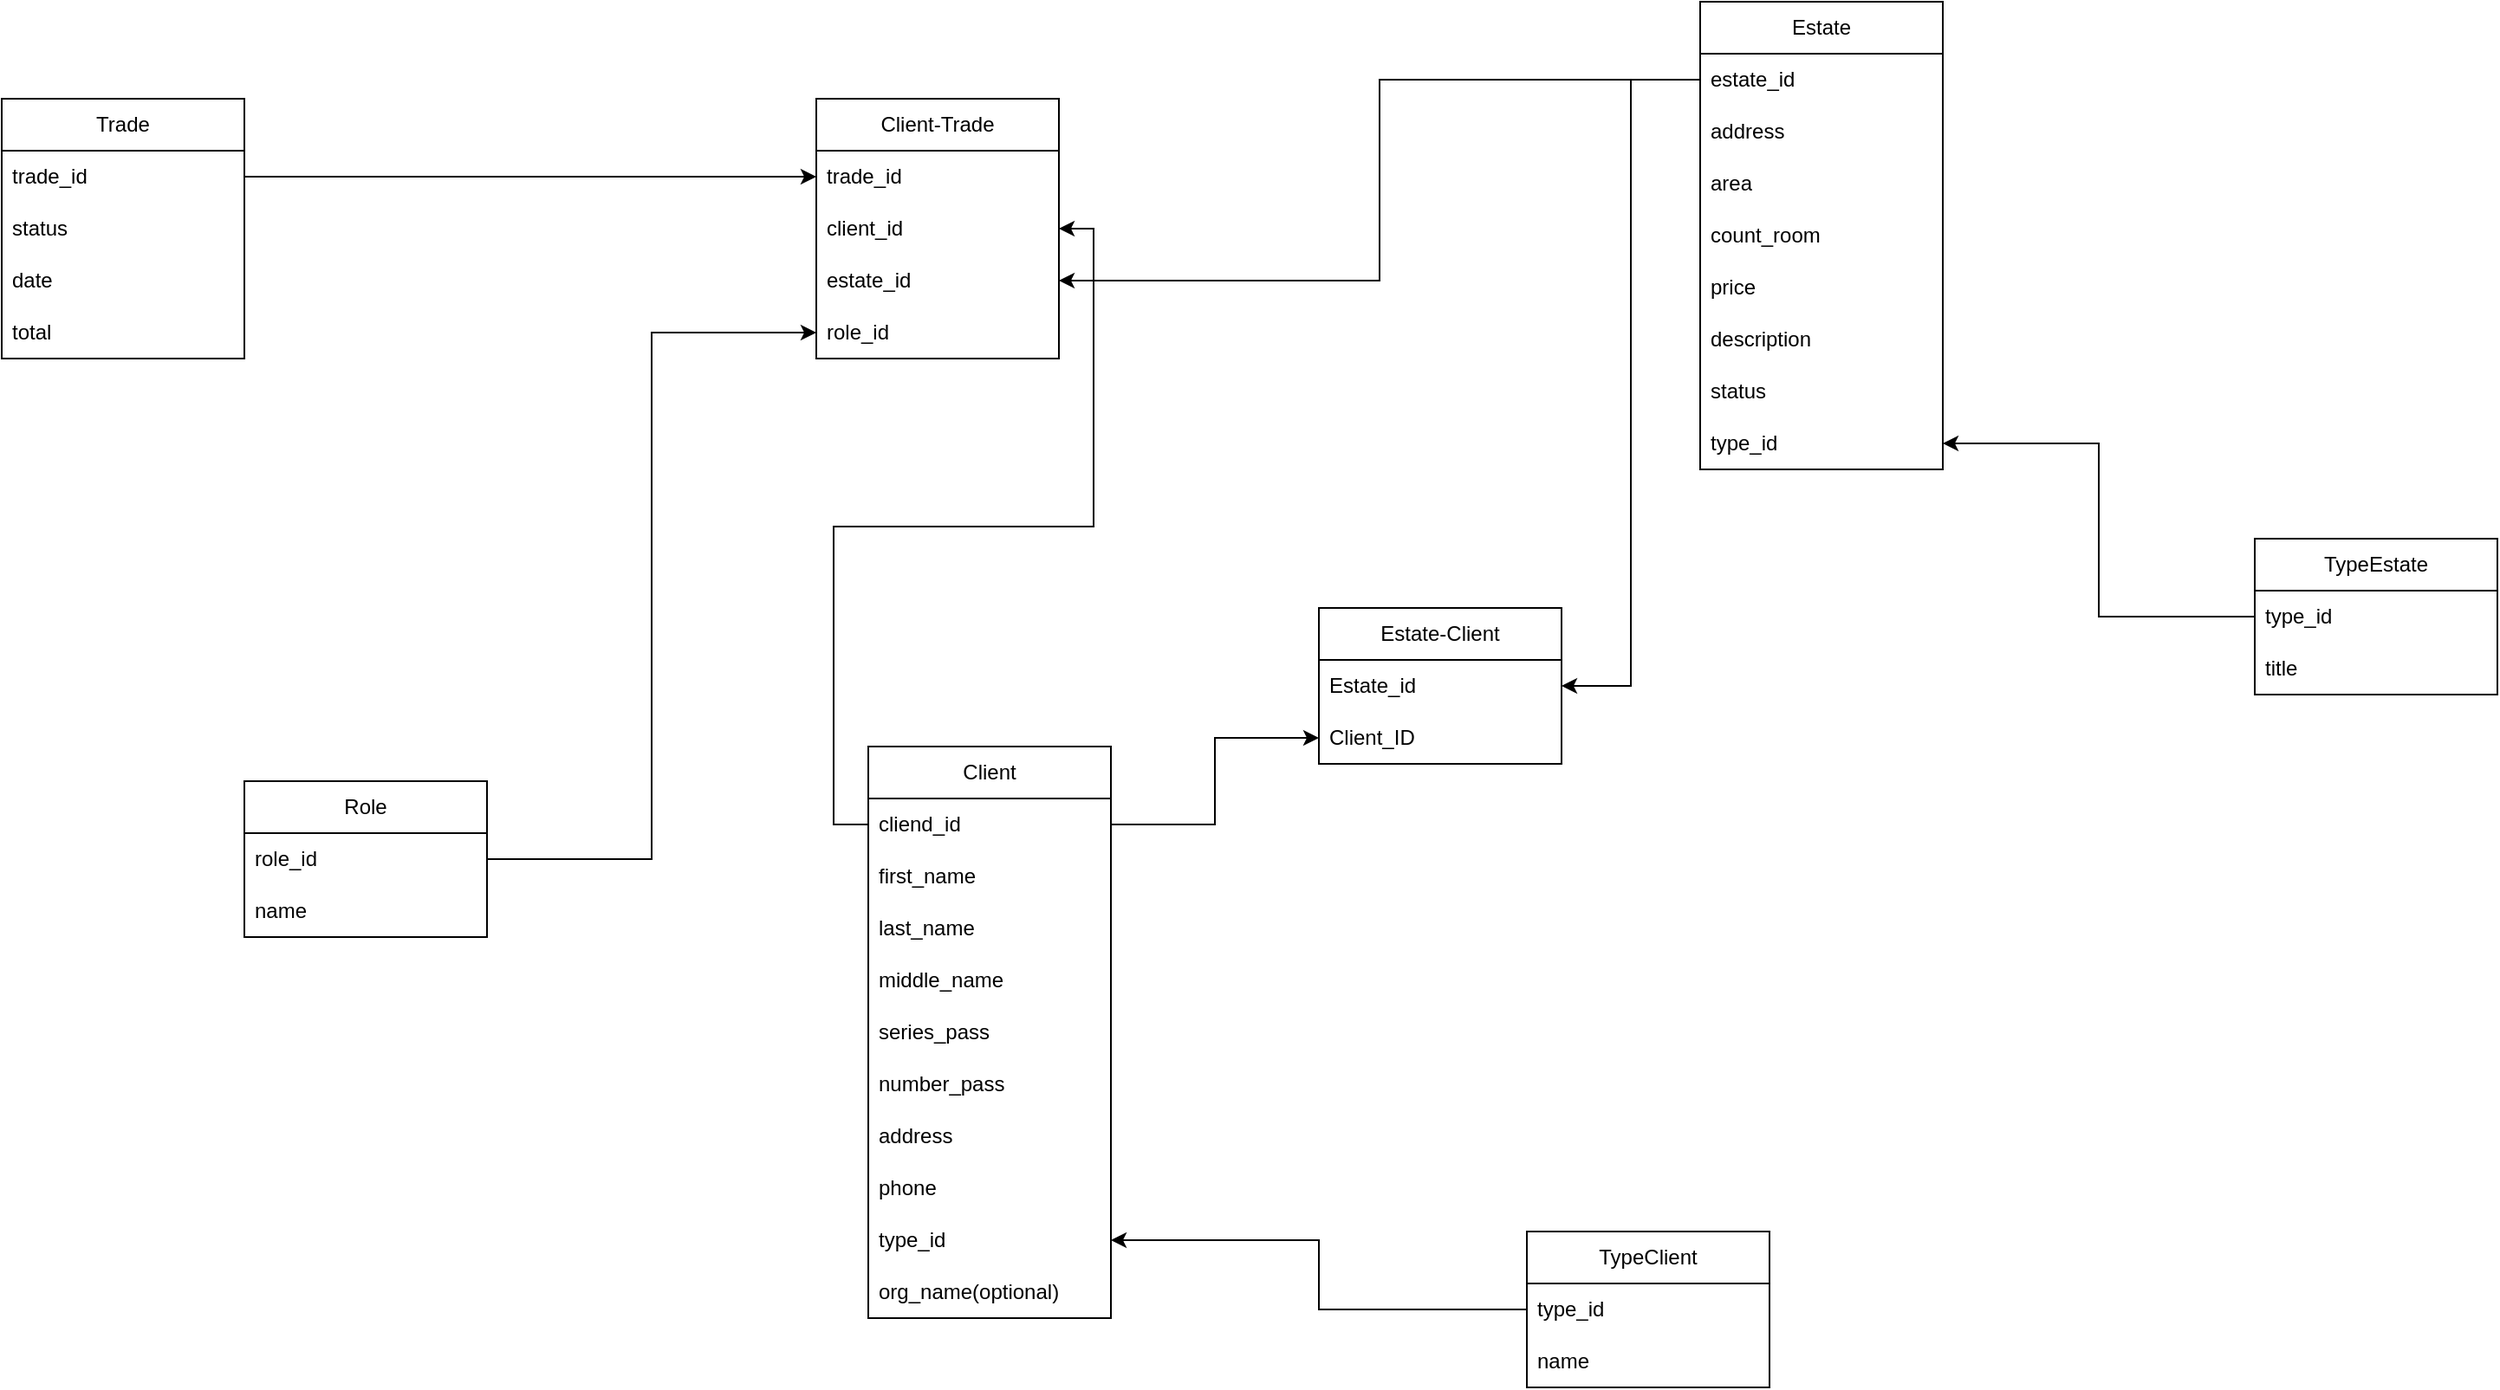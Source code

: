 <mxfile version="22.1.17" type="device">
  <diagram id="C5RBs43oDa-KdzZeNtuy" name="Page-1">
    <mxGraphModel dx="2458" dy="2100" grid="1" gridSize="10" guides="1" tooltips="1" connect="1" arrows="1" fold="1" page="1" pageScale="1" pageWidth="827" pageHeight="1169" math="0" shadow="0">
      <root>
        <mxCell id="WIyWlLk6GJQsqaUBKTNV-0" />
        <mxCell id="WIyWlLk6GJQsqaUBKTNV-1" parent="WIyWlLk6GJQsqaUBKTNV-0" />
        <mxCell id="KrR453-wePch8WVkPgL_-0" value="Client" style="swimlane;fontStyle=0;childLayout=stackLayout;horizontal=1;startSize=30;horizontalStack=0;resizeParent=1;resizeParentMax=0;resizeLast=0;collapsible=1;marginBottom=0;whiteSpace=wrap;html=1;" parent="WIyWlLk6GJQsqaUBKTNV-1" vertex="1">
          <mxGeometry x="380" y="-360" width="140" height="330" as="geometry" />
        </mxCell>
        <mxCell id="KrR453-wePch8WVkPgL_-1" value="cliend_id" style="text;strokeColor=none;fillColor=none;align=left;verticalAlign=middle;spacingLeft=4;spacingRight=4;overflow=hidden;points=[[0,0.5],[1,0.5]];portConstraint=eastwest;rotatable=0;whiteSpace=wrap;html=1;" parent="KrR453-wePch8WVkPgL_-0" vertex="1">
          <mxGeometry y="30" width="140" height="30" as="geometry" />
        </mxCell>
        <mxCell id="KrR453-wePch8WVkPgL_-2" value="first_name" style="text;strokeColor=none;fillColor=none;align=left;verticalAlign=middle;spacingLeft=4;spacingRight=4;overflow=hidden;points=[[0,0.5],[1,0.5]];portConstraint=eastwest;rotatable=0;whiteSpace=wrap;html=1;" parent="KrR453-wePch8WVkPgL_-0" vertex="1">
          <mxGeometry y="60" width="140" height="30" as="geometry" />
        </mxCell>
        <mxCell id="KrR453-wePch8WVkPgL_-3" value="last_name" style="text;strokeColor=none;fillColor=none;align=left;verticalAlign=middle;spacingLeft=4;spacingRight=4;overflow=hidden;points=[[0,0.5],[1,0.5]];portConstraint=eastwest;rotatable=0;whiteSpace=wrap;html=1;" parent="KrR453-wePch8WVkPgL_-0" vertex="1">
          <mxGeometry y="90" width="140" height="30" as="geometry" />
        </mxCell>
        <mxCell id="KrR453-wePch8WVkPgL_-4" value="middle_name" style="text;strokeColor=none;fillColor=none;align=left;verticalAlign=middle;spacingLeft=4;spacingRight=4;overflow=hidden;points=[[0,0.5],[1,0.5]];portConstraint=eastwest;rotatable=0;whiteSpace=wrap;html=1;" parent="KrR453-wePch8WVkPgL_-0" vertex="1">
          <mxGeometry y="120" width="140" height="30" as="geometry" />
        </mxCell>
        <mxCell id="KrR453-wePch8WVkPgL_-5" value="series_pass" style="text;strokeColor=none;fillColor=none;align=left;verticalAlign=middle;spacingLeft=4;spacingRight=4;overflow=hidden;points=[[0,0.5],[1,0.5]];portConstraint=eastwest;rotatable=0;whiteSpace=wrap;html=1;" parent="KrR453-wePch8WVkPgL_-0" vertex="1">
          <mxGeometry y="150" width="140" height="30" as="geometry" />
        </mxCell>
        <mxCell id="KrR453-wePch8WVkPgL_-6" value="number_pass" style="text;strokeColor=none;fillColor=none;align=left;verticalAlign=middle;spacingLeft=4;spacingRight=4;overflow=hidden;points=[[0,0.5],[1,0.5]];portConstraint=eastwest;rotatable=0;whiteSpace=wrap;html=1;" parent="KrR453-wePch8WVkPgL_-0" vertex="1">
          <mxGeometry y="180" width="140" height="30" as="geometry" />
        </mxCell>
        <mxCell id="KrR453-wePch8WVkPgL_-7" value="address" style="text;strokeColor=none;fillColor=none;align=left;verticalAlign=middle;spacingLeft=4;spacingRight=4;overflow=hidden;points=[[0,0.5],[1,0.5]];portConstraint=eastwest;rotatable=0;whiteSpace=wrap;html=1;" parent="KrR453-wePch8WVkPgL_-0" vertex="1">
          <mxGeometry y="210" width="140" height="30" as="geometry" />
        </mxCell>
        <mxCell id="KrR453-wePch8WVkPgL_-8" value="phone" style="text;strokeColor=none;fillColor=none;align=left;verticalAlign=middle;spacingLeft=4;spacingRight=4;overflow=hidden;points=[[0,0.5],[1,0.5]];portConstraint=eastwest;rotatable=0;whiteSpace=wrap;html=1;" parent="KrR453-wePch8WVkPgL_-0" vertex="1">
          <mxGeometry y="240" width="140" height="30" as="geometry" />
        </mxCell>
        <mxCell id="KrR453-wePch8WVkPgL_-9" value="type_id" style="text;strokeColor=none;fillColor=none;align=left;verticalAlign=middle;spacingLeft=4;spacingRight=4;overflow=hidden;points=[[0,0.5],[1,0.5]];portConstraint=eastwest;rotatable=0;whiteSpace=wrap;html=1;" parent="KrR453-wePch8WVkPgL_-0" vertex="1">
          <mxGeometry y="270" width="140" height="30" as="geometry" />
        </mxCell>
        <mxCell id="KrR453-wePch8WVkPgL_-19" value="org_name(optional)" style="text;strokeColor=none;fillColor=none;align=left;verticalAlign=middle;spacingLeft=4;spacingRight=4;overflow=hidden;points=[[0,0.5],[1,0.5]];portConstraint=eastwest;rotatable=0;whiteSpace=wrap;html=1;" parent="KrR453-wePch8WVkPgL_-0" vertex="1">
          <mxGeometry y="300" width="140" height="30" as="geometry" />
        </mxCell>
        <mxCell id="KrR453-wePch8WVkPgL_-10" value="Estate" style="swimlane;fontStyle=0;childLayout=stackLayout;horizontal=1;startSize=30;horizontalStack=0;resizeParent=1;resizeParentMax=0;resizeLast=0;collapsible=1;marginBottom=0;whiteSpace=wrap;html=1;" parent="WIyWlLk6GJQsqaUBKTNV-1" vertex="1">
          <mxGeometry x="860" y="-790" width="140" height="270" as="geometry" />
        </mxCell>
        <mxCell id="KrR453-wePch8WVkPgL_-11" value="estate_id" style="text;strokeColor=none;fillColor=none;align=left;verticalAlign=middle;spacingLeft=4;spacingRight=4;overflow=hidden;points=[[0,0.5],[1,0.5]];portConstraint=eastwest;rotatable=0;whiteSpace=wrap;html=1;" parent="KrR453-wePch8WVkPgL_-10" vertex="1">
          <mxGeometry y="30" width="140" height="30" as="geometry" />
        </mxCell>
        <mxCell id="KrR453-wePch8WVkPgL_-13" value="address" style="text;strokeColor=none;fillColor=none;align=left;verticalAlign=middle;spacingLeft=4;spacingRight=4;overflow=hidden;points=[[0,0.5],[1,0.5]];portConstraint=eastwest;rotatable=0;whiteSpace=wrap;html=1;" parent="KrR453-wePch8WVkPgL_-10" vertex="1">
          <mxGeometry y="60" width="140" height="30" as="geometry" />
        </mxCell>
        <mxCell id="KrR453-wePch8WVkPgL_-22" value="area" style="text;strokeColor=none;fillColor=none;align=left;verticalAlign=middle;spacingLeft=4;spacingRight=4;overflow=hidden;points=[[0,0.5],[1,0.5]];portConstraint=eastwest;rotatable=0;whiteSpace=wrap;html=1;" parent="KrR453-wePch8WVkPgL_-10" vertex="1">
          <mxGeometry y="90" width="140" height="30" as="geometry" />
        </mxCell>
        <mxCell id="KrR453-wePch8WVkPgL_-23" value="count_room" style="text;strokeColor=none;fillColor=none;align=left;verticalAlign=middle;spacingLeft=4;spacingRight=4;overflow=hidden;points=[[0,0.5],[1,0.5]];portConstraint=eastwest;rotatable=0;whiteSpace=wrap;html=1;" parent="KrR453-wePch8WVkPgL_-10" vertex="1">
          <mxGeometry y="120" width="140" height="30" as="geometry" />
        </mxCell>
        <mxCell id="KrR453-wePch8WVkPgL_-24" value="price" style="text;strokeColor=none;fillColor=none;align=left;verticalAlign=middle;spacingLeft=4;spacingRight=4;overflow=hidden;points=[[0,0.5],[1,0.5]];portConstraint=eastwest;rotatable=0;whiteSpace=wrap;html=1;" parent="KrR453-wePch8WVkPgL_-10" vertex="1">
          <mxGeometry y="150" width="140" height="30" as="geometry" />
        </mxCell>
        <mxCell id="KrR453-wePch8WVkPgL_-25" value="description" style="text;strokeColor=none;fillColor=none;align=left;verticalAlign=middle;spacingLeft=4;spacingRight=4;overflow=hidden;points=[[0,0.5],[1,0.5]];portConstraint=eastwest;rotatable=0;whiteSpace=wrap;html=1;" parent="KrR453-wePch8WVkPgL_-10" vertex="1">
          <mxGeometry y="180" width="140" height="30" as="geometry" />
        </mxCell>
        <mxCell id="SQiretGLyjddvSqPvkx7-0" value="status" style="text;strokeColor=none;fillColor=none;align=left;verticalAlign=middle;spacingLeft=4;spacingRight=4;overflow=hidden;points=[[0,0.5],[1,0.5]];portConstraint=eastwest;rotatable=0;whiteSpace=wrap;html=1;" parent="KrR453-wePch8WVkPgL_-10" vertex="1">
          <mxGeometry y="210" width="140" height="30" as="geometry" />
        </mxCell>
        <mxCell id="YtIpDRjPMuFcOcw0O5_9-11" value="type_id" style="text;strokeColor=none;fillColor=none;align=left;verticalAlign=middle;spacingLeft=4;spacingRight=4;overflow=hidden;points=[[0,0.5],[1,0.5]];portConstraint=eastwest;rotatable=0;whiteSpace=wrap;html=1;" parent="KrR453-wePch8WVkPgL_-10" vertex="1">
          <mxGeometry y="240" width="140" height="30" as="geometry" />
        </mxCell>
        <mxCell id="KrR453-wePch8WVkPgL_-14" value="TypeClient" style="swimlane;fontStyle=0;childLayout=stackLayout;horizontal=1;startSize=30;horizontalStack=0;resizeParent=1;resizeParentMax=0;resizeLast=0;collapsible=1;marginBottom=0;whiteSpace=wrap;html=1;" parent="WIyWlLk6GJQsqaUBKTNV-1" vertex="1">
          <mxGeometry x="760" y="-80" width="140" height="90" as="geometry" />
        </mxCell>
        <mxCell id="KrR453-wePch8WVkPgL_-15" value="type_id" style="text;strokeColor=none;fillColor=none;align=left;verticalAlign=middle;spacingLeft=4;spacingRight=4;overflow=hidden;points=[[0,0.5],[1,0.5]];portConstraint=eastwest;rotatable=0;whiteSpace=wrap;html=1;" parent="KrR453-wePch8WVkPgL_-14" vertex="1">
          <mxGeometry y="30" width="140" height="30" as="geometry" />
        </mxCell>
        <mxCell id="KrR453-wePch8WVkPgL_-16" value="name" style="text;strokeColor=none;fillColor=none;align=left;verticalAlign=middle;spacingLeft=4;spacingRight=4;overflow=hidden;points=[[0,0.5],[1,0.5]];portConstraint=eastwest;rotatable=0;whiteSpace=wrap;html=1;" parent="KrR453-wePch8WVkPgL_-14" vertex="1">
          <mxGeometry y="60" width="140" height="30" as="geometry" />
        </mxCell>
        <mxCell id="KrR453-wePch8WVkPgL_-18" style="edgeStyle=orthogonalEdgeStyle;rounded=0;orthogonalLoop=1;jettySize=auto;html=1;" parent="WIyWlLk6GJQsqaUBKTNV-1" source="KrR453-wePch8WVkPgL_-15" target="KrR453-wePch8WVkPgL_-9" edge="1">
          <mxGeometry relative="1" as="geometry" />
        </mxCell>
        <mxCell id="KrR453-wePch8WVkPgL_-26" value="Trade" style="swimlane;fontStyle=0;childLayout=stackLayout;horizontal=1;startSize=30;horizontalStack=0;resizeParent=1;resizeParentMax=0;resizeLast=0;collapsible=1;marginBottom=0;whiteSpace=wrap;html=1;" parent="WIyWlLk6GJQsqaUBKTNV-1" vertex="1">
          <mxGeometry x="-120" y="-734" width="140" height="150" as="geometry" />
        </mxCell>
        <mxCell id="KrR453-wePch8WVkPgL_-27" value="trade_id" style="text;strokeColor=none;fillColor=none;align=left;verticalAlign=middle;spacingLeft=4;spacingRight=4;overflow=hidden;points=[[0,0.5],[1,0.5]];portConstraint=eastwest;rotatable=0;whiteSpace=wrap;html=1;" parent="KrR453-wePch8WVkPgL_-26" vertex="1">
          <mxGeometry y="30" width="140" height="30" as="geometry" />
        </mxCell>
        <mxCell id="KrR453-wePch8WVkPgL_-28" value="status" style="text;strokeColor=none;fillColor=none;align=left;verticalAlign=middle;spacingLeft=4;spacingRight=4;overflow=hidden;points=[[0,0.5],[1,0.5]];portConstraint=eastwest;rotatable=0;whiteSpace=wrap;html=1;" parent="KrR453-wePch8WVkPgL_-26" vertex="1">
          <mxGeometry y="60" width="140" height="30" as="geometry" />
        </mxCell>
        <mxCell id="KrR453-wePch8WVkPgL_-29" value="date" style="text;strokeColor=none;fillColor=none;align=left;verticalAlign=middle;spacingLeft=4;spacingRight=4;overflow=hidden;points=[[0,0.5],[1,0.5]];portConstraint=eastwest;rotatable=0;whiteSpace=wrap;html=1;" parent="KrR453-wePch8WVkPgL_-26" vertex="1">
          <mxGeometry y="90" width="140" height="30" as="geometry" />
        </mxCell>
        <mxCell id="KrR453-wePch8WVkPgL_-30" value="total" style="text;strokeColor=none;fillColor=none;align=left;verticalAlign=middle;spacingLeft=4;spacingRight=4;overflow=hidden;points=[[0,0.5],[1,0.5]];portConstraint=eastwest;rotatable=0;whiteSpace=wrap;html=1;" parent="KrR453-wePch8WVkPgL_-26" vertex="1">
          <mxGeometry y="120" width="140" height="30" as="geometry" />
        </mxCell>
        <mxCell id="KrR453-wePch8WVkPgL_-31" value="Client-Trade" style="swimlane;fontStyle=0;childLayout=stackLayout;horizontal=1;startSize=30;horizontalStack=0;resizeParent=1;resizeParentMax=0;resizeLast=0;collapsible=1;marginBottom=0;whiteSpace=wrap;html=1;" parent="WIyWlLk6GJQsqaUBKTNV-1" vertex="1">
          <mxGeometry x="350" y="-734" width="140" height="150" as="geometry" />
        </mxCell>
        <mxCell id="KrR453-wePch8WVkPgL_-32" value="trade_id" style="text;strokeColor=none;fillColor=none;align=left;verticalAlign=middle;spacingLeft=4;spacingRight=4;overflow=hidden;points=[[0,0.5],[1,0.5]];portConstraint=eastwest;rotatable=0;whiteSpace=wrap;html=1;" parent="KrR453-wePch8WVkPgL_-31" vertex="1">
          <mxGeometry y="30" width="140" height="30" as="geometry" />
        </mxCell>
        <mxCell id="KrR453-wePch8WVkPgL_-33" value="client_id" style="text;strokeColor=none;fillColor=none;align=left;verticalAlign=middle;spacingLeft=4;spacingRight=4;overflow=hidden;points=[[0,0.5],[1,0.5]];portConstraint=eastwest;rotatable=0;whiteSpace=wrap;html=1;" parent="KrR453-wePch8WVkPgL_-31" vertex="1">
          <mxGeometry y="60" width="140" height="30" as="geometry" />
        </mxCell>
        <mxCell id="wct5vLyXVjK7Fl4RHFT1-4" value="estate_id" style="text;strokeColor=none;fillColor=none;align=left;verticalAlign=middle;spacingLeft=4;spacingRight=4;overflow=hidden;points=[[0,0.5],[1,0.5]];portConstraint=eastwest;rotatable=0;whiteSpace=wrap;html=1;" parent="KrR453-wePch8WVkPgL_-31" vertex="1">
          <mxGeometry y="90" width="140" height="30" as="geometry" />
        </mxCell>
        <mxCell id="wct5vLyXVjK7Fl4RHFT1-5" value="role_id" style="text;strokeColor=none;fillColor=none;align=left;verticalAlign=middle;spacingLeft=4;spacingRight=4;overflow=hidden;points=[[0,0.5],[1,0.5]];portConstraint=eastwest;rotatable=0;whiteSpace=wrap;html=1;" parent="KrR453-wePch8WVkPgL_-31" vertex="1">
          <mxGeometry y="120" width="140" height="30" as="geometry" />
        </mxCell>
        <mxCell id="KrR453-wePch8WVkPgL_-35" style="edgeStyle=orthogonalEdgeStyle;rounded=0;orthogonalLoop=1;jettySize=auto;html=1;" parent="WIyWlLk6GJQsqaUBKTNV-1" source="KrR453-wePch8WVkPgL_-27" target="KrR453-wePch8WVkPgL_-32" edge="1">
          <mxGeometry relative="1" as="geometry" />
        </mxCell>
        <mxCell id="KrR453-wePch8WVkPgL_-37" style="edgeStyle=orthogonalEdgeStyle;rounded=0;orthogonalLoop=1;jettySize=auto;html=1;" parent="WIyWlLk6GJQsqaUBKTNV-1" source="KrR453-wePch8WVkPgL_-1" target="KrR453-wePch8WVkPgL_-33" edge="1">
          <mxGeometry relative="1" as="geometry" />
        </mxCell>
        <mxCell id="KrR453-wePch8WVkPgL_-38" value="Role" style="swimlane;fontStyle=0;childLayout=stackLayout;horizontal=1;startSize=30;horizontalStack=0;resizeParent=1;resizeParentMax=0;resizeLast=0;collapsible=1;marginBottom=0;whiteSpace=wrap;html=1;" parent="WIyWlLk6GJQsqaUBKTNV-1" vertex="1">
          <mxGeometry x="20" y="-340" width="140" height="90" as="geometry" />
        </mxCell>
        <mxCell id="KrR453-wePch8WVkPgL_-39" value="role_id" style="text;strokeColor=none;fillColor=none;align=left;verticalAlign=middle;spacingLeft=4;spacingRight=4;overflow=hidden;points=[[0,0.5],[1,0.5]];portConstraint=eastwest;rotatable=0;whiteSpace=wrap;html=1;" parent="KrR453-wePch8WVkPgL_-38" vertex="1">
          <mxGeometry y="30" width="140" height="30" as="geometry" />
        </mxCell>
        <mxCell id="KrR453-wePch8WVkPgL_-40" value="name" style="text;strokeColor=none;fillColor=none;align=left;verticalAlign=middle;spacingLeft=4;spacingRight=4;overflow=hidden;points=[[0,0.5],[1,0.5]];portConstraint=eastwest;rotatable=0;whiteSpace=wrap;html=1;" parent="KrR453-wePch8WVkPgL_-38" vertex="1">
          <mxGeometry y="60" width="140" height="30" as="geometry" />
        </mxCell>
        <mxCell id="YtIpDRjPMuFcOcw0O5_9-5" style="edgeStyle=orthogonalEdgeStyle;rounded=0;orthogonalLoop=1;jettySize=auto;html=1;" parent="WIyWlLk6GJQsqaUBKTNV-1" source="KrR453-wePch8WVkPgL_-1" target="YtIpDRjPMuFcOcw0O5_9-2" edge="1">
          <mxGeometry relative="1" as="geometry" />
        </mxCell>
        <mxCell id="YtIpDRjPMuFcOcw0O5_9-0" value="Estate-Client" style="swimlane;fontStyle=0;childLayout=stackLayout;horizontal=1;startSize=30;horizontalStack=0;resizeParent=1;resizeParentMax=0;resizeLast=0;collapsible=1;marginBottom=0;whiteSpace=wrap;html=1;" parent="WIyWlLk6GJQsqaUBKTNV-1" vertex="1">
          <mxGeometry x="640" y="-440" width="140" height="90" as="geometry" />
        </mxCell>
        <mxCell id="YtIpDRjPMuFcOcw0O5_9-1" value="Estate_id" style="text;strokeColor=none;fillColor=none;align=left;verticalAlign=middle;spacingLeft=4;spacingRight=4;overflow=hidden;points=[[0,0.5],[1,0.5]];portConstraint=eastwest;rotatable=0;whiteSpace=wrap;html=1;" parent="YtIpDRjPMuFcOcw0O5_9-0" vertex="1">
          <mxGeometry y="30" width="140" height="30" as="geometry" />
        </mxCell>
        <mxCell id="YtIpDRjPMuFcOcw0O5_9-2" value="Client_ID" style="text;strokeColor=none;fillColor=none;align=left;verticalAlign=middle;spacingLeft=4;spacingRight=4;overflow=hidden;points=[[0,0.5],[1,0.5]];portConstraint=eastwest;rotatable=0;whiteSpace=wrap;html=1;" parent="YtIpDRjPMuFcOcw0O5_9-0" vertex="1">
          <mxGeometry y="60" width="140" height="30" as="geometry" />
        </mxCell>
        <mxCell id="YtIpDRjPMuFcOcw0O5_9-6" value="TypeEstate" style="swimlane;fontStyle=0;childLayout=stackLayout;horizontal=1;startSize=30;horizontalStack=0;resizeParent=1;resizeParentMax=0;resizeLast=0;collapsible=1;marginBottom=0;whiteSpace=wrap;html=1;" parent="WIyWlLk6GJQsqaUBKTNV-1" vertex="1">
          <mxGeometry x="1180" y="-480" width="140" height="90" as="geometry" />
        </mxCell>
        <mxCell id="YtIpDRjPMuFcOcw0O5_9-7" value="type_id" style="text;strokeColor=none;fillColor=none;align=left;verticalAlign=middle;spacingLeft=4;spacingRight=4;overflow=hidden;points=[[0,0.5],[1,0.5]];portConstraint=eastwest;rotatable=0;whiteSpace=wrap;html=1;" parent="YtIpDRjPMuFcOcw0O5_9-6" vertex="1">
          <mxGeometry y="30" width="140" height="30" as="geometry" />
        </mxCell>
        <mxCell id="YtIpDRjPMuFcOcw0O5_9-8" value="title" style="text;strokeColor=none;fillColor=none;align=left;verticalAlign=middle;spacingLeft=4;spacingRight=4;overflow=hidden;points=[[0,0.5],[1,0.5]];portConstraint=eastwest;rotatable=0;whiteSpace=wrap;html=1;" parent="YtIpDRjPMuFcOcw0O5_9-6" vertex="1">
          <mxGeometry y="60" width="140" height="30" as="geometry" />
        </mxCell>
        <mxCell id="YtIpDRjPMuFcOcw0O5_9-12" style="edgeStyle=orthogonalEdgeStyle;rounded=0;orthogonalLoop=1;jettySize=auto;html=1;" parent="WIyWlLk6GJQsqaUBKTNV-1" source="YtIpDRjPMuFcOcw0O5_9-7" target="YtIpDRjPMuFcOcw0O5_9-11" edge="1">
          <mxGeometry relative="1" as="geometry" />
        </mxCell>
        <mxCell id="YtIpDRjPMuFcOcw0O5_9-13" style="edgeStyle=orthogonalEdgeStyle;rounded=0;orthogonalLoop=1;jettySize=auto;html=1;" parent="WIyWlLk6GJQsqaUBKTNV-1" source="KrR453-wePch8WVkPgL_-11" target="YtIpDRjPMuFcOcw0O5_9-1" edge="1">
          <mxGeometry relative="1" as="geometry" />
        </mxCell>
        <mxCell id="wct5vLyXVjK7Fl4RHFT1-6" style="edgeStyle=orthogonalEdgeStyle;rounded=0;orthogonalLoop=1;jettySize=auto;html=1;" parent="WIyWlLk6GJQsqaUBKTNV-1" source="KrR453-wePch8WVkPgL_-39" target="wct5vLyXVjK7Fl4RHFT1-5" edge="1">
          <mxGeometry relative="1" as="geometry" />
        </mxCell>
        <mxCell id="wct5vLyXVjK7Fl4RHFT1-7" style="edgeStyle=orthogonalEdgeStyle;rounded=0;orthogonalLoop=1;jettySize=auto;html=1;" parent="WIyWlLk6GJQsqaUBKTNV-1" source="KrR453-wePch8WVkPgL_-11" target="wct5vLyXVjK7Fl4RHFT1-4" edge="1">
          <mxGeometry relative="1" as="geometry" />
        </mxCell>
      </root>
    </mxGraphModel>
  </diagram>
</mxfile>
